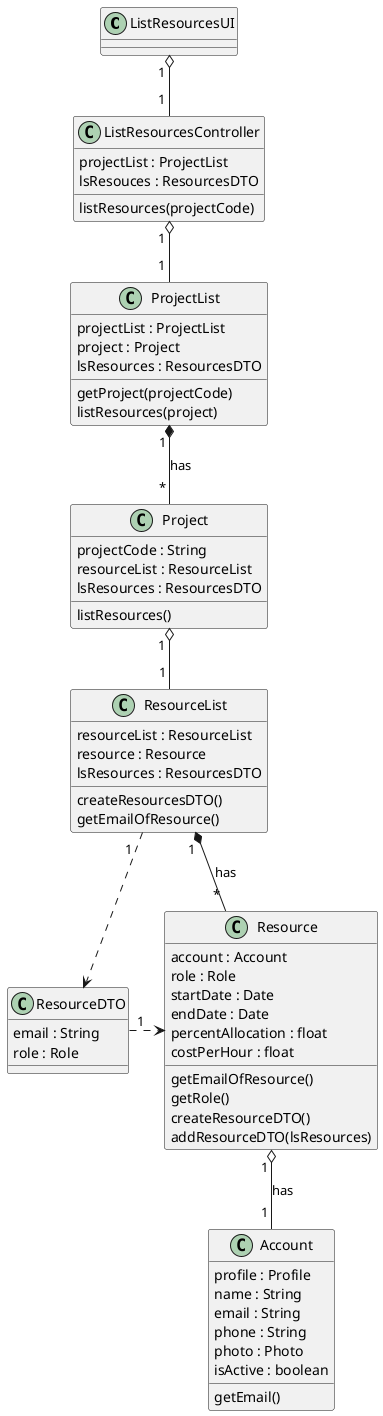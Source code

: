 @startuml

class ListResourcesUI {
}

class ListResourcesController{
projectList : ProjectList
lsResouces : ResourcesDTO
listResources(projectCode)
}

class ProjectList{
projectList : ProjectList
project : Project
lsResources : ResourcesDTO
getProject(projectCode)
listResources(project)
}
'In class Project, all attributes not relevant for US014
'are omitted
class Project {
projectCode : String
resourceList : ResourceList
lsResources : ResourcesDTO
listResources()
}

class ResourceList{
resourceList : ResourceList
resource : Resource
lsResources : ResourcesDTO
createResourcesDTO()
getEmailOfResource()
}

class ResourceDTO {
email : String
role : Role
}

class Resource {
account : Account
role : Role
startDate : Date
endDate : Date
percentAllocation : float
costPerHour : float
getEmailOfResource()
getRole()
createResourceDTO()
addResourceDTO(lsResources)
}

class Account {
profile : Profile
name : String
email : String
phone : String
photo : Photo
isActive : boolean
getEmail()
}

ListResourcesUI "1 " o-- "1 " ListResourcesController
ListResourcesController "1 " o-- "1 " ProjectList
ProjectList "1 " *-- " * " Project : has
Project "1 " o-- "1 " ResourceList
ResourceList "1  " ..> ResourceDTO
ResourceDTO "1" .right.> Resource
ResourceList "1 " *-- " * " Resource : has
Resource "1 " o-- "1 " Account : has

@enduml